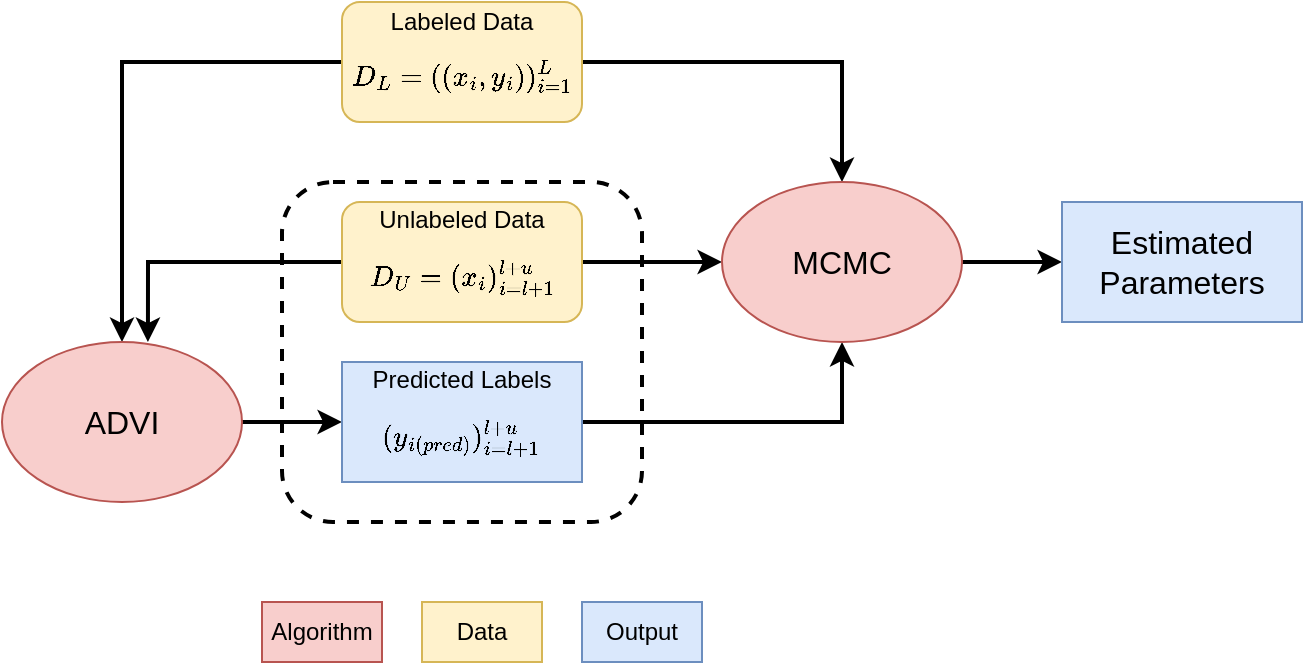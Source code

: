 <mxfile version="26.0.16">
  <diagram name="Page-1" id="jYUmLfXh1z_BAC6ygCbw">
    <mxGraphModel dx="966" dy="650" grid="1" gridSize="10" guides="1" tooltips="1" connect="1" arrows="1" fold="1" page="1" pageScale="1" pageWidth="827" pageHeight="1169" math="1" shadow="0">
      <root>
        <mxCell id="0" />
        <mxCell id="1" parent="0" />
        <mxCell id="HkoRFRenkS0anW4b3fNo-1" value="" style="rounded=1;whiteSpace=wrap;html=1;strokeWidth=2;dashed=1;" vertex="1" parent="1">
          <mxGeometry x="300" y="200" width="180" height="170" as="geometry" />
        </mxCell>
        <mxCell id="5ea07RuGtX9LsD7H2_pY-15" style="edgeStyle=orthogonalEdgeStyle;rounded=0;orthogonalLoop=1;jettySize=auto;html=1;entryX=0.5;entryY=0;entryDx=0;entryDy=0;fontSize=16;strokeWidth=2;" parent="1" source="5ea07RuGtX9LsD7H2_pY-1" target="5ea07RuGtX9LsD7H2_pY-4" edge="1">
          <mxGeometry relative="1" as="geometry" />
        </mxCell>
        <mxCell id="5ea07RuGtX9LsD7H2_pY-18" style="edgeStyle=orthogonalEdgeStyle;rounded=0;orthogonalLoop=1;jettySize=auto;html=1;entryX=0.5;entryY=0;entryDx=0;entryDy=0;fontSize=16;strokeWidth=2;" parent="1" source="5ea07RuGtX9LsD7H2_pY-1" target="5ea07RuGtX9LsD7H2_pY-9" edge="1">
          <mxGeometry relative="1" as="geometry" />
        </mxCell>
        <mxCell id="5ea07RuGtX9LsD7H2_pY-1" value="Labeled Data$$D_L=((x_i,y_i))_{i=1}^L$$" style="rounded=1;whiteSpace=wrap;html=1;fillColor=#fff2cc;strokeColor=#d6b656;fontSize=12;" parent="1" vertex="1">
          <mxGeometry x="330" y="110" width="120" height="60" as="geometry" />
        </mxCell>
        <mxCell id="5ea07RuGtX9LsD7H2_pY-16" style="edgeStyle=orthogonalEdgeStyle;rounded=0;orthogonalLoop=1;jettySize=auto;html=1;fontSize=16;strokeWidth=2;entryX=0.608;entryY=0;entryDx=0;entryDy=0;entryPerimeter=0;" parent="1" source="5ea07RuGtX9LsD7H2_pY-2" target="5ea07RuGtX9LsD7H2_pY-4" edge="1">
          <mxGeometry relative="1" as="geometry" />
        </mxCell>
        <mxCell id="5ea07RuGtX9LsD7H2_pY-19" style="edgeStyle=orthogonalEdgeStyle;rounded=0;orthogonalLoop=1;jettySize=auto;html=1;entryX=0;entryY=0.5;entryDx=0;entryDy=0;fontSize=16;strokeWidth=2;" parent="1" source="5ea07RuGtX9LsD7H2_pY-2" target="5ea07RuGtX9LsD7H2_pY-9" edge="1">
          <mxGeometry relative="1" as="geometry" />
        </mxCell>
        <mxCell id="5ea07RuGtX9LsD7H2_pY-2" value="Unlabeled Data&lt;br&gt;$$D_U=(x_i)_{i=l+1}^{l+u}$$" style="rounded=1;whiteSpace=wrap;html=1;fillColor=#fff2cc;strokeColor=#d6b656;fontSize=12;" parent="1" vertex="1">
          <mxGeometry x="330" y="210" width="120" height="60" as="geometry" />
        </mxCell>
        <mxCell id="5ea07RuGtX9LsD7H2_pY-17" style="edgeStyle=orthogonalEdgeStyle;rounded=0;orthogonalLoop=1;jettySize=auto;html=1;entryX=0;entryY=0.5;entryDx=0;entryDy=0;exitX=1;exitY=0.5;exitDx=0;exitDy=0;fontSize=16;strokeWidth=2;" parent="1" source="5ea07RuGtX9LsD7H2_pY-4" target="5ea07RuGtX9LsD7H2_pY-7" edge="1">
          <mxGeometry relative="1" as="geometry" />
        </mxCell>
        <mxCell id="5ea07RuGtX9LsD7H2_pY-4" value="ADVI" style="ellipse;whiteSpace=wrap;html=1;fillColor=#f8cecc;strokeColor=#b85450;fontSize=16;" parent="1" vertex="1">
          <mxGeometry x="160" y="280" width="120" height="80" as="geometry" />
        </mxCell>
        <mxCell id="5ea07RuGtX9LsD7H2_pY-20" style="edgeStyle=orthogonalEdgeStyle;rounded=0;orthogonalLoop=1;jettySize=auto;html=1;entryX=0.5;entryY=1;entryDx=0;entryDy=0;fontSize=16;strokeWidth=2;" parent="1" source="5ea07RuGtX9LsD7H2_pY-7" target="5ea07RuGtX9LsD7H2_pY-9" edge="1">
          <mxGeometry relative="1" as="geometry" />
        </mxCell>
        <mxCell id="5ea07RuGtX9LsD7H2_pY-7" value="Predicted Labels$$(y_{i(pred)})_{i=l+1}^{l+u}$$" style="whiteSpace=wrap;html=1;fillColor=#dae8fc;strokeColor=#6c8ebf;fontSize=12;" parent="1" vertex="1">
          <mxGeometry x="330" y="290" width="120" height="60" as="geometry" />
        </mxCell>
        <mxCell id="5ea07RuGtX9LsD7H2_pY-21" style="edgeStyle=orthogonalEdgeStyle;rounded=0;orthogonalLoop=1;jettySize=auto;html=1;entryX=0;entryY=0.5;entryDx=0;entryDy=0;fontSize=16;strokeWidth=2;" parent="1" source="5ea07RuGtX9LsD7H2_pY-9" target="5ea07RuGtX9LsD7H2_pY-13" edge="1">
          <mxGeometry relative="1" as="geometry" />
        </mxCell>
        <mxCell id="5ea07RuGtX9LsD7H2_pY-9" value="MCMC" style="ellipse;whiteSpace=wrap;html=1;fillColor=#f8cecc;strokeColor=#b85450;fontSize=16;" parent="1" vertex="1">
          <mxGeometry x="520" y="200" width="120" height="80" as="geometry" />
        </mxCell>
        <mxCell id="5ea07RuGtX9LsD7H2_pY-13" value="Estimated&lt;br&gt;Parameters" style="whiteSpace=wrap;html=1;fillColor=#dae8fc;strokeColor=#6c8ebf;fontSize=16;" parent="1" vertex="1">
          <mxGeometry x="690" y="210" width="120" height="60" as="geometry" />
        </mxCell>
        <mxCell id="5ea07RuGtX9LsD7H2_pY-24" value="Algorithm" style="text;html=1;align=center;verticalAlign=middle;whiteSpace=wrap;rounded=0;fillColor=#f8cecc;strokeColor=#b85450;" parent="1" vertex="1">
          <mxGeometry x="290" y="410" width="60" height="30" as="geometry" />
        </mxCell>
        <mxCell id="5ea07RuGtX9LsD7H2_pY-25" value="Data" style="text;html=1;align=center;verticalAlign=middle;whiteSpace=wrap;rounded=0;fillColor=#fff2cc;strokeColor=#d6b656;" parent="1" vertex="1">
          <mxGeometry x="370" y="410" width="60" height="30" as="geometry" />
        </mxCell>
        <mxCell id="5ea07RuGtX9LsD7H2_pY-26" value="Output" style="text;html=1;align=center;verticalAlign=middle;whiteSpace=wrap;rounded=0;fillColor=#dae8fc;strokeColor=#6c8ebf;" parent="1" vertex="1">
          <mxGeometry x="450" y="410" width="60" height="30" as="geometry" />
        </mxCell>
      </root>
    </mxGraphModel>
  </diagram>
</mxfile>

